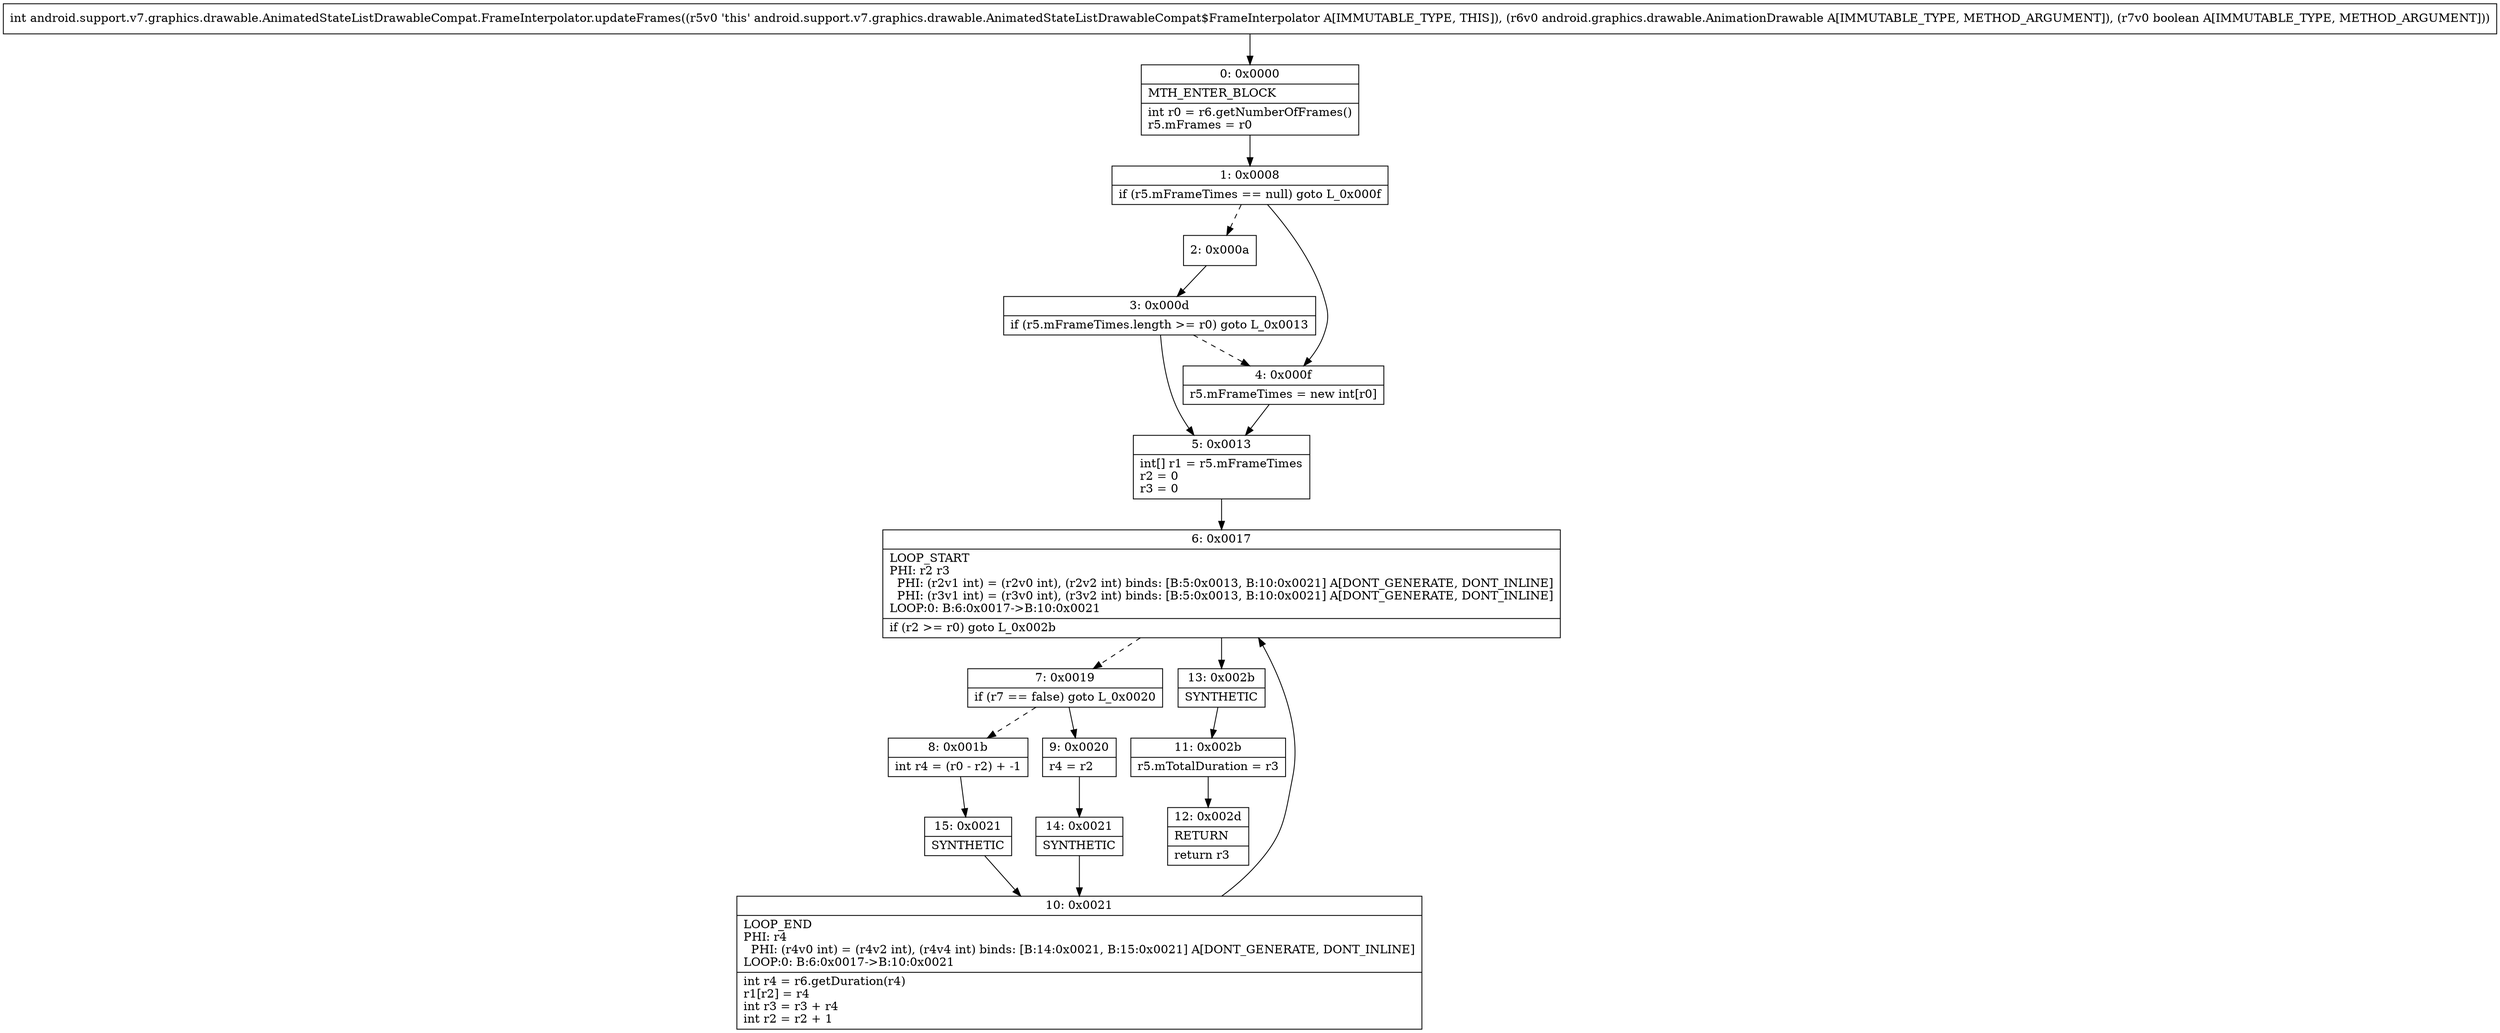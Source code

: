 digraph "CFG forandroid.support.v7.graphics.drawable.AnimatedStateListDrawableCompat.FrameInterpolator.updateFrames(Landroid\/graphics\/drawable\/AnimationDrawable;Z)I" {
Node_0 [shape=record,label="{0\:\ 0x0000|MTH_ENTER_BLOCK\l|int r0 = r6.getNumberOfFrames()\lr5.mFrames = r0\l}"];
Node_1 [shape=record,label="{1\:\ 0x0008|if (r5.mFrameTimes == null) goto L_0x000f\l}"];
Node_2 [shape=record,label="{2\:\ 0x000a}"];
Node_3 [shape=record,label="{3\:\ 0x000d|if (r5.mFrameTimes.length \>= r0) goto L_0x0013\l}"];
Node_4 [shape=record,label="{4\:\ 0x000f|r5.mFrameTimes = new int[r0]\l}"];
Node_5 [shape=record,label="{5\:\ 0x0013|int[] r1 = r5.mFrameTimes\lr2 = 0\lr3 = 0\l}"];
Node_6 [shape=record,label="{6\:\ 0x0017|LOOP_START\lPHI: r2 r3 \l  PHI: (r2v1 int) = (r2v0 int), (r2v2 int) binds: [B:5:0x0013, B:10:0x0021] A[DONT_GENERATE, DONT_INLINE]\l  PHI: (r3v1 int) = (r3v0 int), (r3v2 int) binds: [B:5:0x0013, B:10:0x0021] A[DONT_GENERATE, DONT_INLINE]\lLOOP:0: B:6:0x0017\-\>B:10:0x0021\l|if (r2 \>= r0) goto L_0x002b\l}"];
Node_7 [shape=record,label="{7\:\ 0x0019|if (r7 == false) goto L_0x0020\l}"];
Node_8 [shape=record,label="{8\:\ 0x001b|int r4 = (r0 \- r2) + \-1\l}"];
Node_9 [shape=record,label="{9\:\ 0x0020|r4 = r2\l}"];
Node_10 [shape=record,label="{10\:\ 0x0021|LOOP_END\lPHI: r4 \l  PHI: (r4v0 int) = (r4v2 int), (r4v4 int) binds: [B:14:0x0021, B:15:0x0021] A[DONT_GENERATE, DONT_INLINE]\lLOOP:0: B:6:0x0017\-\>B:10:0x0021\l|int r4 = r6.getDuration(r4)\lr1[r2] = r4\lint r3 = r3 + r4\lint r2 = r2 + 1\l}"];
Node_11 [shape=record,label="{11\:\ 0x002b|r5.mTotalDuration = r3\l}"];
Node_12 [shape=record,label="{12\:\ 0x002d|RETURN\l|return r3\l}"];
Node_13 [shape=record,label="{13\:\ 0x002b|SYNTHETIC\l}"];
Node_14 [shape=record,label="{14\:\ 0x0021|SYNTHETIC\l}"];
Node_15 [shape=record,label="{15\:\ 0x0021|SYNTHETIC\l}"];
MethodNode[shape=record,label="{int android.support.v7.graphics.drawable.AnimatedStateListDrawableCompat.FrameInterpolator.updateFrames((r5v0 'this' android.support.v7.graphics.drawable.AnimatedStateListDrawableCompat$FrameInterpolator A[IMMUTABLE_TYPE, THIS]), (r6v0 android.graphics.drawable.AnimationDrawable A[IMMUTABLE_TYPE, METHOD_ARGUMENT]), (r7v0 boolean A[IMMUTABLE_TYPE, METHOD_ARGUMENT])) }"];
MethodNode -> Node_0;
Node_0 -> Node_1;
Node_1 -> Node_2[style=dashed];
Node_1 -> Node_4;
Node_2 -> Node_3;
Node_3 -> Node_4[style=dashed];
Node_3 -> Node_5;
Node_4 -> Node_5;
Node_5 -> Node_6;
Node_6 -> Node_7[style=dashed];
Node_6 -> Node_13;
Node_7 -> Node_8[style=dashed];
Node_7 -> Node_9;
Node_8 -> Node_15;
Node_9 -> Node_14;
Node_10 -> Node_6;
Node_11 -> Node_12;
Node_13 -> Node_11;
Node_14 -> Node_10;
Node_15 -> Node_10;
}

